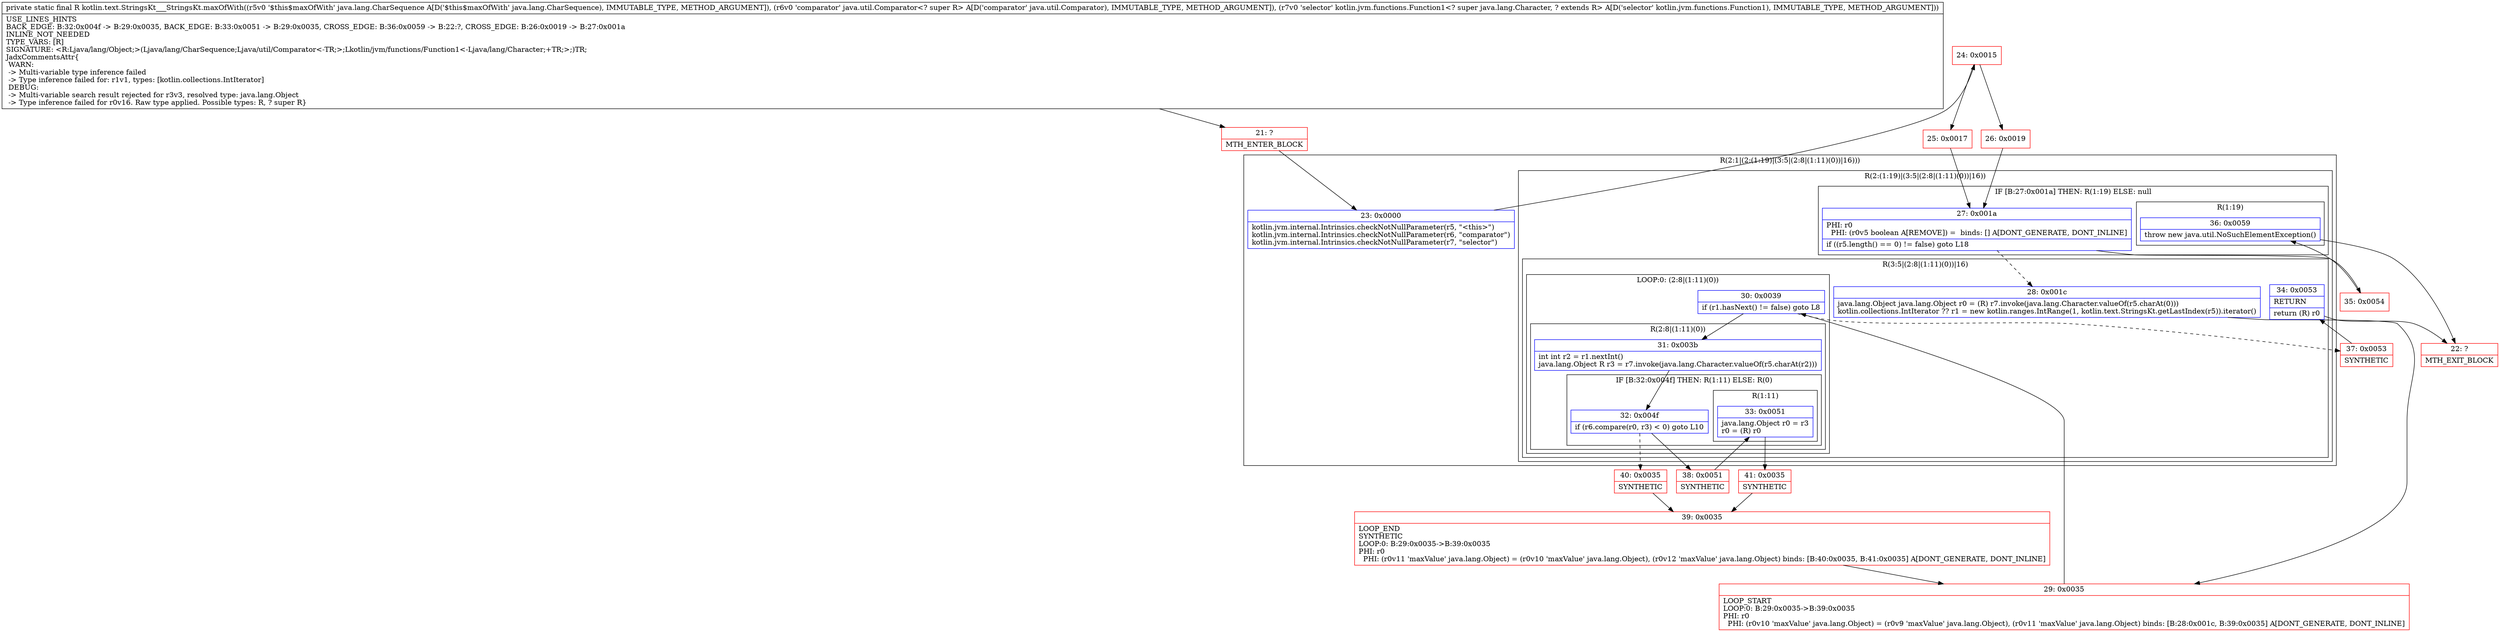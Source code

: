 digraph "CFG forkotlin.text.StringsKt___StringsKt.maxOfWith(Ljava\/lang\/CharSequence;Ljava\/util\/Comparator;Lkotlin\/jvm\/functions\/Function1;)Ljava\/lang\/Object;" {
subgraph cluster_Region_921558073 {
label = "R(2:1|(2:(1:19)|(3:5|(2:8|(1:11)(0))|16)))";
node [shape=record,color=blue];
Node_23 [shape=record,label="{23\:\ 0x0000|kotlin.jvm.internal.Intrinsics.checkNotNullParameter(r5, \"\<this\>\")\lkotlin.jvm.internal.Intrinsics.checkNotNullParameter(r6, \"comparator\")\lkotlin.jvm.internal.Intrinsics.checkNotNullParameter(r7, \"selector\")\l}"];
subgraph cluster_Region_1703319104 {
label = "R(2:(1:19)|(3:5|(2:8|(1:11)(0))|16))";
node [shape=record,color=blue];
subgraph cluster_IfRegion_1640556590 {
label = "IF [B:27:0x001a] THEN: R(1:19) ELSE: null";
node [shape=record,color=blue];
Node_27 [shape=record,label="{27\:\ 0x001a|PHI: r0 \l  PHI: (r0v5 boolean A[REMOVE]) =  binds: [] A[DONT_GENERATE, DONT_INLINE]\l|if ((r5.length() == 0) != false) goto L18\l}"];
subgraph cluster_Region_823469427 {
label = "R(1:19)";
node [shape=record,color=blue];
Node_36 [shape=record,label="{36\:\ 0x0059|throw new java.util.NoSuchElementException()\l}"];
}
}
subgraph cluster_Region_1505448380 {
label = "R(3:5|(2:8|(1:11)(0))|16)";
node [shape=record,color=blue];
Node_28 [shape=record,label="{28\:\ 0x001c|java.lang.Object java.lang.Object r0 = (R) r7.invoke(java.lang.Character.valueOf(r5.charAt(0)))\lkotlin.collections.IntIterator ?? r1 = new kotlin.ranges.IntRange(1, kotlin.text.StringsKt.getLastIndex(r5)).iterator()\l}"];
subgraph cluster_LoopRegion_766769720 {
label = "LOOP:0: (2:8|(1:11)(0))";
node [shape=record,color=blue];
Node_30 [shape=record,label="{30\:\ 0x0039|if (r1.hasNext() != false) goto L8\l}"];
subgraph cluster_Region_780560515 {
label = "R(2:8|(1:11)(0))";
node [shape=record,color=blue];
Node_31 [shape=record,label="{31\:\ 0x003b|int int r2 = r1.nextInt()\ljava.lang.Object R r3 = r7.invoke(java.lang.Character.valueOf(r5.charAt(r2)))\l}"];
subgraph cluster_IfRegion_1680077059 {
label = "IF [B:32:0x004f] THEN: R(1:11) ELSE: R(0)";
node [shape=record,color=blue];
Node_32 [shape=record,label="{32\:\ 0x004f|if (r6.compare(r0, r3) \< 0) goto L10\l}"];
subgraph cluster_Region_1388248527 {
label = "R(1:11)";
node [shape=record,color=blue];
Node_33 [shape=record,label="{33\:\ 0x0051|java.lang.Object r0 = r3\lr0 = (R) r0\l}"];
}
subgraph cluster_Region_1765878652 {
label = "R(0)";
node [shape=record,color=blue];
}
}
}
}
Node_34 [shape=record,label="{34\:\ 0x0053|RETURN\l|return (R) r0\l}"];
}
}
}
Node_21 [shape=record,color=red,label="{21\:\ ?|MTH_ENTER_BLOCK\l}"];
Node_24 [shape=record,color=red,label="{24\:\ 0x0015}"];
Node_25 [shape=record,color=red,label="{25\:\ 0x0017}"];
Node_29 [shape=record,color=red,label="{29\:\ 0x0035|LOOP_START\lLOOP:0: B:29:0x0035\-\>B:39:0x0035\lPHI: r0 \l  PHI: (r0v10 'maxValue' java.lang.Object) = (r0v9 'maxValue' java.lang.Object), (r0v11 'maxValue' java.lang.Object) binds: [B:28:0x001c, B:39:0x0035] A[DONT_GENERATE, DONT_INLINE]\l}"];
Node_38 [shape=record,color=red,label="{38\:\ 0x0051|SYNTHETIC\l}"];
Node_41 [shape=record,color=red,label="{41\:\ 0x0035|SYNTHETIC\l}"];
Node_39 [shape=record,color=red,label="{39\:\ 0x0035|LOOP_END\lSYNTHETIC\lLOOP:0: B:29:0x0035\-\>B:39:0x0035\lPHI: r0 \l  PHI: (r0v11 'maxValue' java.lang.Object) = (r0v10 'maxValue' java.lang.Object), (r0v12 'maxValue' java.lang.Object) binds: [B:40:0x0035, B:41:0x0035] A[DONT_GENERATE, DONT_INLINE]\l}"];
Node_40 [shape=record,color=red,label="{40\:\ 0x0035|SYNTHETIC\l}"];
Node_37 [shape=record,color=red,label="{37\:\ 0x0053|SYNTHETIC\l}"];
Node_22 [shape=record,color=red,label="{22\:\ ?|MTH_EXIT_BLOCK\l}"];
Node_35 [shape=record,color=red,label="{35\:\ 0x0054}"];
Node_26 [shape=record,color=red,label="{26\:\ 0x0019}"];
MethodNode[shape=record,label="{private static final R kotlin.text.StringsKt___StringsKt.maxOfWith((r5v0 '$this$maxOfWith' java.lang.CharSequence A[D('$this$maxOfWith' java.lang.CharSequence), IMMUTABLE_TYPE, METHOD_ARGUMENT]), (r6v0 'comparator' java.util.Comparator\<? super R\> A[D('comparator' java.util.Comparator), IMMUTABLE_TYPE, METHOD_ARGUMENT]), (r7v0 'selector' kotlin.jvm.functions.Function1\<? super java.lang.Character, ? extends R\> A[D('selector' kotlin.jvm.functions.Function1), IMMUTABLE_TYPE, METHOD_ARGUMENT]))  | USE_LINES_HINTS\lBACK_EDGE: B:32:0x004f \-\> B:29:0x0035, BACK_EDGE: B:33:0x0051 \-\> B:29:0x0035, CROSS_EDGE: B:36:0x0059 \-\> B:22:?, CROSS_EDGE: B:26:0x0019 \-\> B:27:0x001a\lINLINE_NOT_NEEDED\lTYPE_VARS: [R]\lSIGNATURE: \<R:Ljava\/lang\/Object;\>(Ljava\/lang\/CharSequence;Ljava\/util\/Comparator\<\-TR;\>;Lkotlin\/jvm\/functions\/Function1\<\-Ljava\/lang\/Character;+TR;\>;)TR;\lJadxCommentsAttr\{\l WARN: \l \-\> Multi\-variable type inference failed\l \-\> Type inference failed for: r1v1, types: [kotlin.collections.IntIterator]\l DEBUG: \l \-\> Multi\-variable search result rejected for r3v3, resolved type: java.lang.Object\l \-\> Type inference failed for r0v16. Raw type applied. Possible types: R, ? super R\}\l}"];
MethodNode -> Node_21;Node_23 -> Node_24;
Node_27 -> Node_28[style=dashed];
Node_27 -> Node_35;
Node_36 -> Node_22;
Node_28 -> Node_29;
Node_30 -> Node_31;
Node_30 -> Node_37[style=dashed];
Node_31 -> Node_32;
Node_32 -> Node_38;
Node_32 -> Node_40[style=dashed];
Node_33 -> Node_41;
Node_34 -> Node_22;
Node_21 -> Node_23;
Node_24 -> Node_25;
Node_24 -> Node_26;
Node_25 -> Node_27;
Node_29 -> Node_30;
Node_38 -> Node_33;
Node_41 -> Node_39;
Node_39 -> Node_29;
Node_40 -> Node_39;
Node_37 -> Node_34;
Node_35 -> Node_36;
Node_26 -> Node_27;
}

